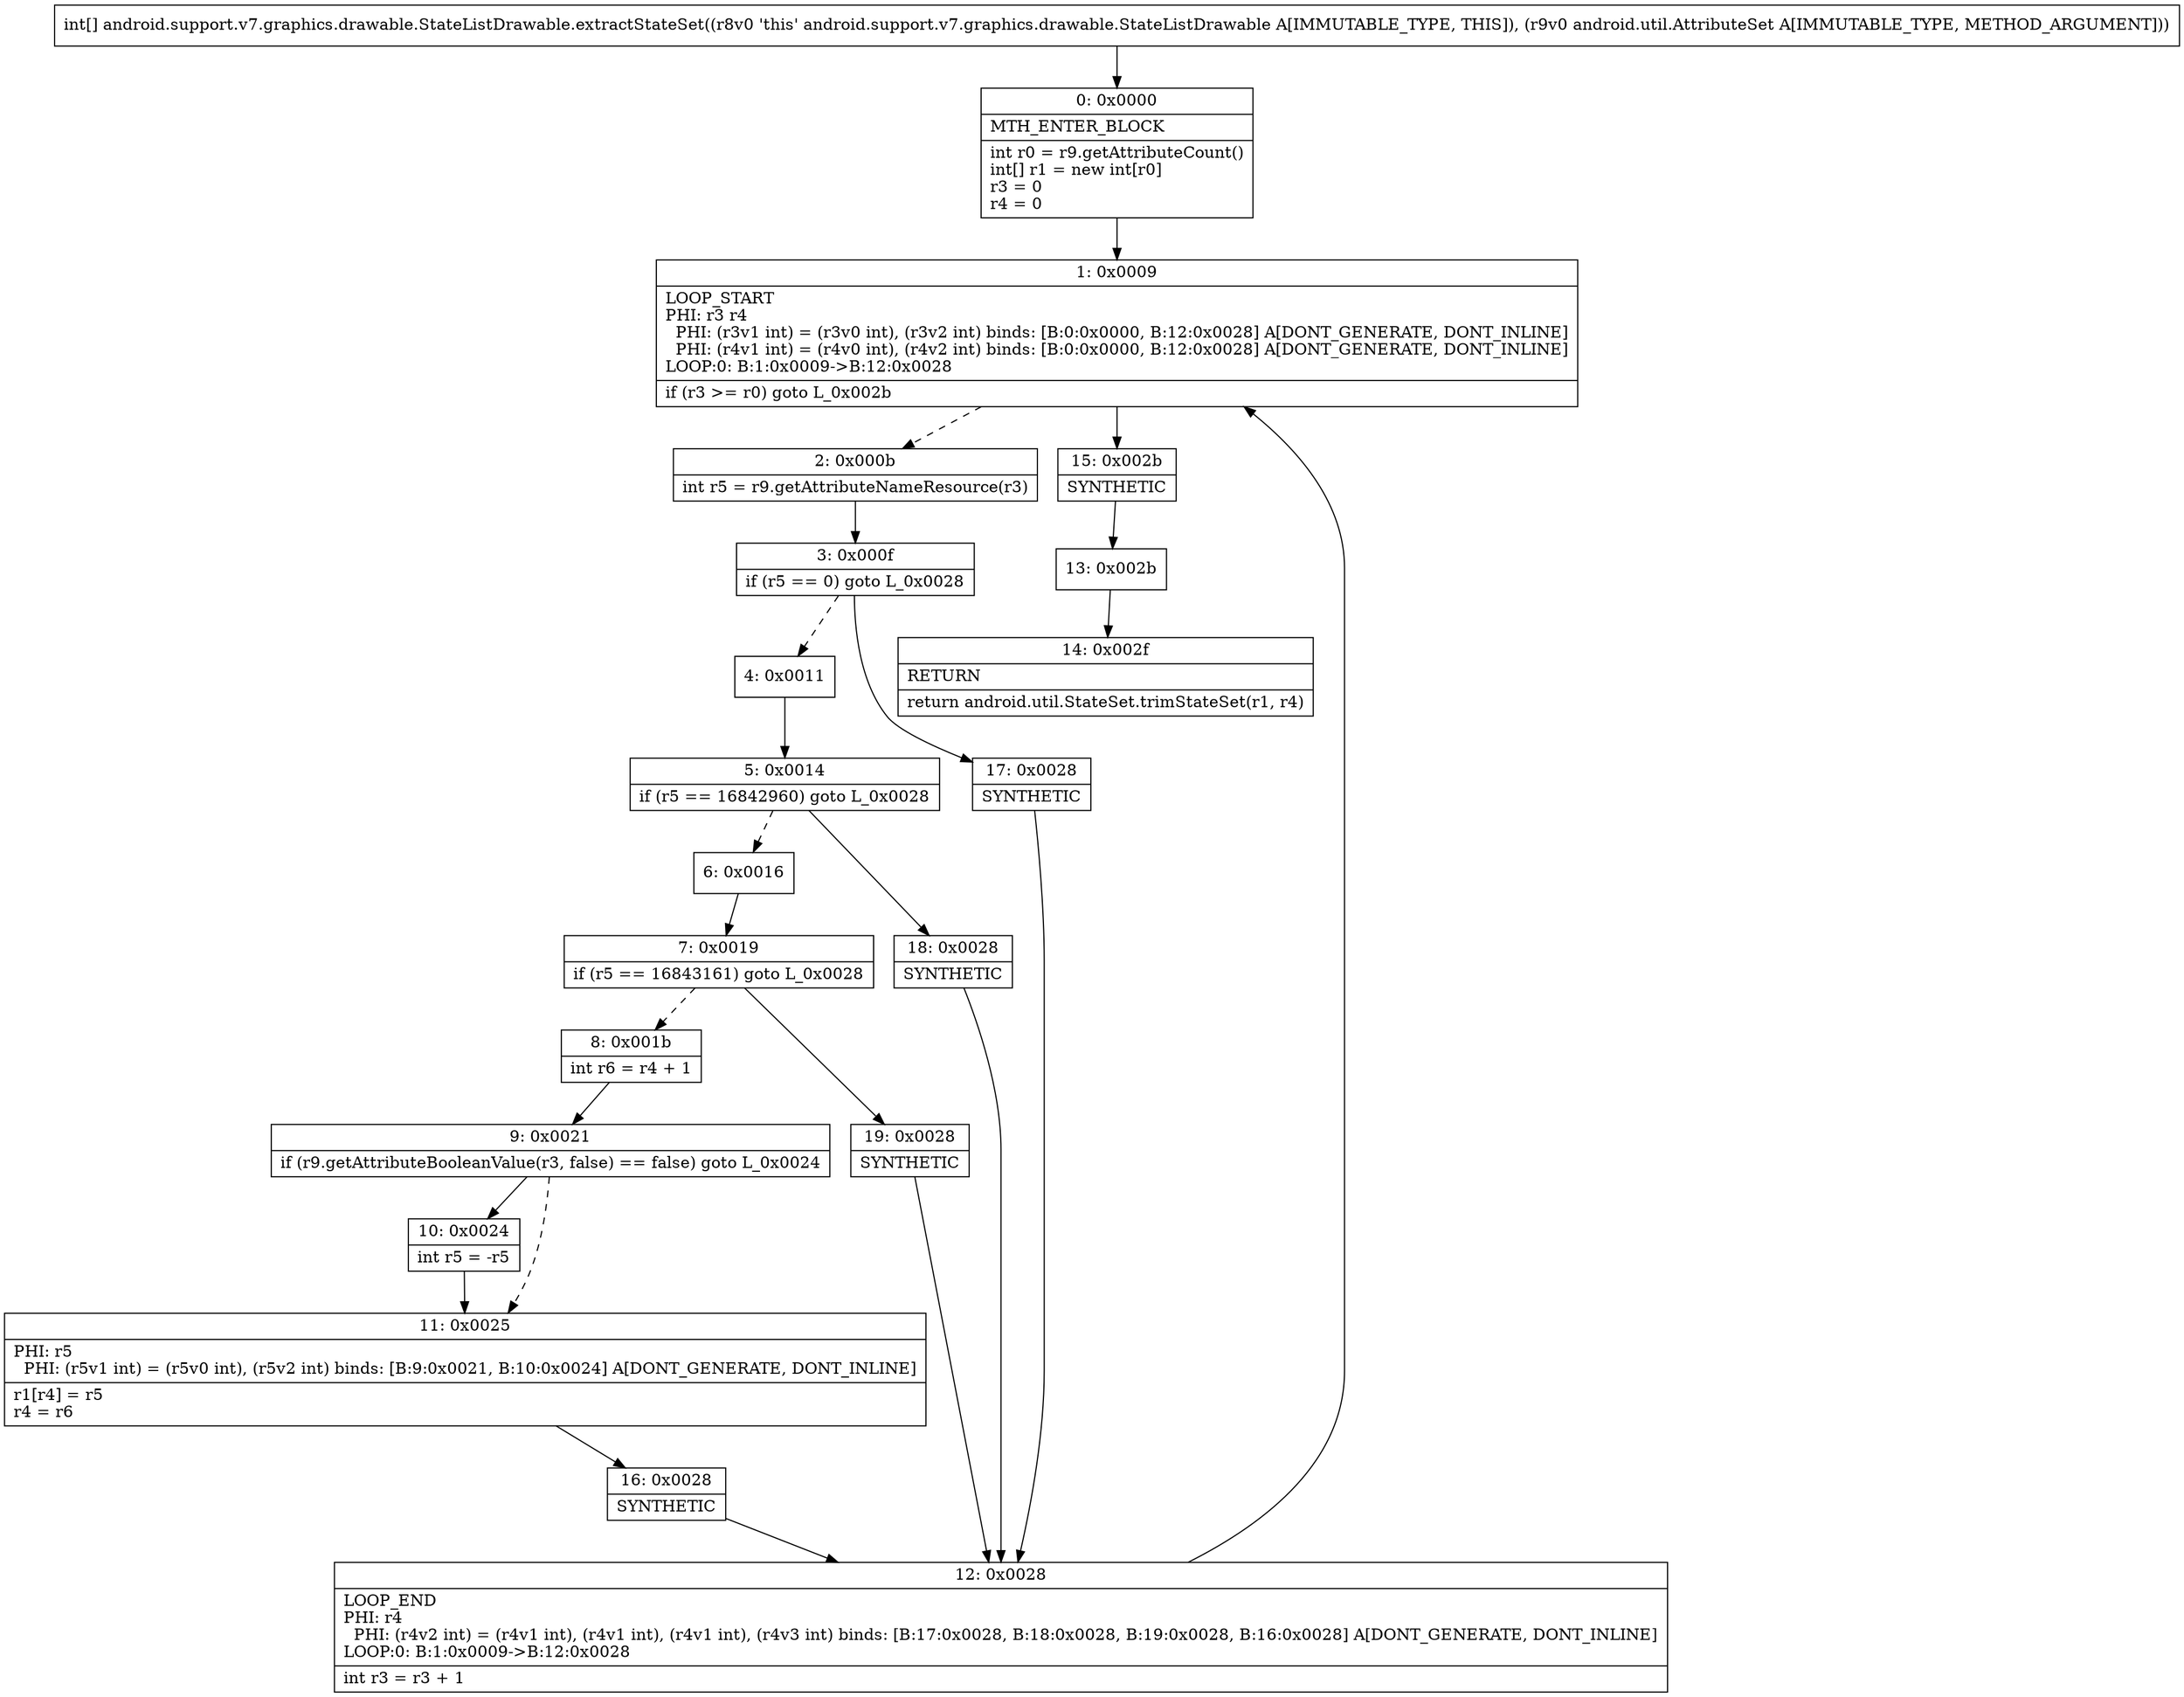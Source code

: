 digraph "CFG forandroid.support.v7.graphics.drawable.StateListDrawable.extractStateSet(Landroid\/util\/AttributeSet;)[I" {
Node_0 [shape=record,label="{0\:\ 0x0000|MTH_ENTER_BLOCK\l|int r0 = r9.getAttributeCount()\lint[] r1 = new int[r0]\lr3 = 0\lr4 = 0\l}"];
Node_1 [shape=record,label="{1\:\ 0x0009|LOOP_START\lPHI: r3 r4 \l  PHI: (r3v1 int) = (r3v0 int), (r3v2 int) binds: [B:0:0x0000, B:12:0x0028] A[DONT_GENERATE, DONT_INLINE]\l  PHI: (r4v1 int) = (r4v0 int), (r4v2 int) binds: [B:0:0x0000, B:12:0x0028] A[DONT_GENERATE, DONT_INLINE]\lLOOP:0: B:1:0x0009\-\>B:12:0x0028\l|if (r3 \>= r0) goto L_0x002b\l}"];
Node_2 [shape=record,label="{2\:\ 0x000b|int r5 = r9.getAttributeNameResource(r3)\l}"];
Node_3 [shape=record,label="{3\:\ 0x000f|if (r5 == 0) goto L_0x0028\l}"];
Node_4 [shape=record,label="{4\:\ 0x0011}"];
Node_5 [shape=record,label="{5\:\ 0x0014|if (r5 == 16842960) goto L_0x0028\l}"];
Node_6 [shape=record,label="{6\:\ 0x0016}"];
Node_7 [shape=record,label="{7\:\ 0x0019|if (r5 == 16843161) goto L_0x0028\l}"];
Node_8 [shape=record,label="{8\:\ 0x001b|int r6 = r4 + 1\l}"];
Node_9 [shape=record,label="{9\:\ 0x0021|if (r9.getAttributeBooleanValue(r3, false) == false) goto L_0x0024\l}"];
Node_10 [shape=record,label="{10\:\ 0x0024|int r5 = \-r5\l}"];
Node_11 [shape=record,label="{11\:\ 0x0025|PHI: r5 \l  PHI: (r5v1 int) = (r5v0 int), (r5v2 int) binds: [B:9:0x0021, B:10:0x0024] A[DONT_GENERATE, DONT_INLINE]\l|r1[r4] = r5\lr4 = r6\l}"];
Node_12 [shape=record,label="{12\:\ 0x0028|LOOP_END\lPHI: r4 \l  PHI: (r4v2 int) = (r4v1 int), (r4v1 int), (r4v1 int), (r4v3 int) binds: [B:17:0x0028, B:18:0x0028, B:19:0x0028, B:16:0x0028] A[DONT_GENERATE, DONT_INLINE]\lLOOP:0: B:1:0x0009\-\>B:12:0x0028\l|int r3 = r3 + 1\l}"];
Node_13 [shape=record,label="{13\:\ 0x002b}"];
Node_14 [shape=record,label="{14\:\ 0x002f|RETURN\l|return android.util.StateSet.trimStateSet(r1, r4)\l}"];
Node_15 [shape=record,label="{15\:\ 0x002b|SYNTHETIC\l}"];
Node_16 [shape=record,label="{16\:\ 0x0028|SYNTHETIC\l}"];
Node_17 [shape=record,label="{17\:\ 0x0028|SYNTHETIC\l}"];
Node_18 [shape=record,label="{18\:\ 0x0028|SYNTHETIC\l}"];
Node_19 [shape=record,label="{19\:\ 0x0028|SYNTHETIC\l}"];
MethodNode[shape=record,label="{int[] android.support.v7.graphics.drawable.StateListDrawable.extractStateSet((r8v0 'this' android.support.v7.graphics.drawable.StateListDrawable A[IMMUTABLE_TYPE, THIS]), (r9v0 android.util.AttributeSet A[IMMUTABLE_TYPE, METHOD_ARGUMENT])) }"];
MethodNode -> Node_0;
Node_0 -> Node_1;
Node_1 -> Node_2[style=dashed];
Node_1 -> Node_15;
Node_2 -> Node_3;
Node_3 -> Node_4[style=dashed];
Node_3 -> Node_17;
Node_4 -> Node_5;
Node_5 -> Node_6[style=dashed];
Node_5 -> Node_18;
Node_6 -> Node_7;
Node_7 -> Node_8[style=dashed];
Node_7 -> Node_19;
Node_8 -> Node_9;
Node_9 -> Node_10;
Node_9 -> Node_11[style=dashed];
Node_10 -> Node_11;
Node_11 -> Node_16;
Node_12 -> Node_1;
Node_13 -> Node_14;
Node_15 -> Node_13;
Node_16 -> Node_12;
Node_17 -> Node_12;
Node_18 -> Node_12;
Node_19 -> Node_12;
}


